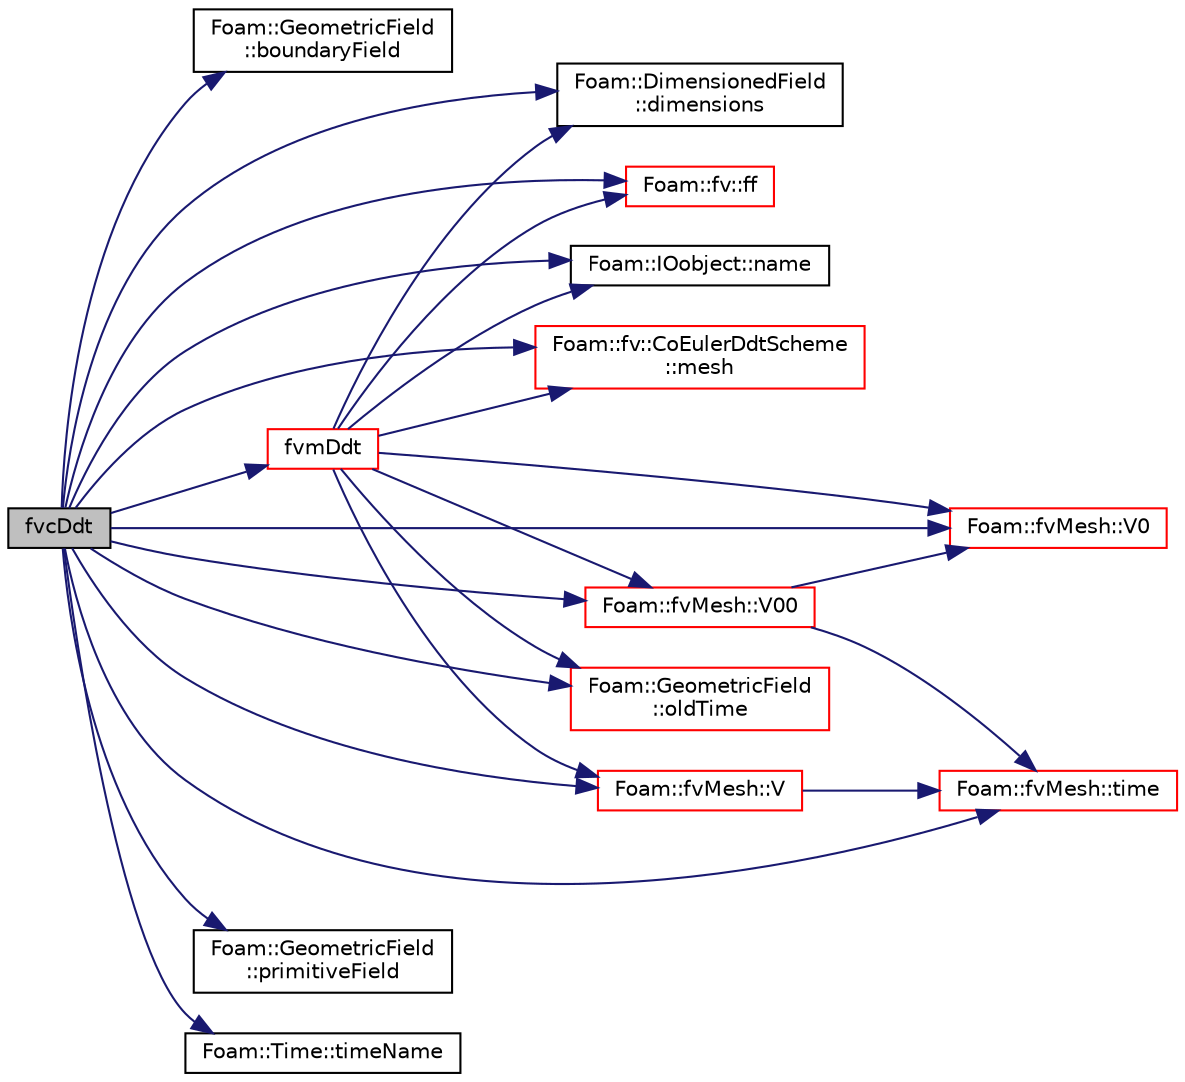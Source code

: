 digraph "fvcDdt"
{
  bgcolor="transparent";
  edge [fontname="Helvetica",fontsize="10",labelfontname="Helvetica",labelfontsize="10"];
  node [fontname="Helvetica",fontsize="10",shape=record];
  rankdir="LR";
  Node1 [label="fvcDdt",height=0.2,width=0.4,color="black", fillcolor="grey75", style="filled", fontcolor="black"];
  Node1 -> Node2 [color="midnightblue",fontsize="10",style="solid",fontname="Helvetica"];
  Node2 [label="Foam::GeometricField\l::boundaryField",height=0.2,width=0.4,color="black",URL="$a00933.html#a6987ef31fb532d0fc43c84eca14fe558",tooltip="Return const-reference to the boundary field. "];
  Node1 -> Node3 [color="midnightblue",fontsize="10",style="solid",fontname="Helvetica"];
  Node3 [label="Foam::DimensionedField\l::dimensions",height=0.2,width=0.4,color="black",URL="$a00539.html#a6098093e7de06370342a85cfae8b31f5",tooltip="Return dimensions. "];
  Node1 -> Node4 [color="midnightblue",fontsize="10",style="solid",fontname="Helvetica"];
  Node4 [label="Foam::fv::ff",height=0.2,width=0.4,color="red",URL="$a11008.html#ab38421d38a2395d0ae398d03fc20609c"];
  Node1 -> Node5 [color="midnightblue",fontsize="10",style="solid",fontname="Helvetica"];
  Node5 [label="fvmDdt",height=0.2,width=0.4,color="red",URL="$a00439.html#a8602a98a4ac41054bb3dcf8adc93b94b"];
  Node5 -> Node6 [color="midnightblue",fontsize="10",style="solid",fontname="Helvetica"];
  Node6 [label="Foam::IOobject::name",height=0.2,width=0.4,color="black",URL="$a01197.html#a75b72488d2e82151b025744974919d5d",tooltip="Return name. "];
  Node5 -> Node3 [color="midnightblue",fontsize="10",style="solid",fontname="Helvetica"];
  Node5 -> Node7 [color="midnightblue",fontsize="10",style="solid",fontname="Helvetica"];
  Node7 [label="Foam::fv::CoEulerDdtScheme\l::mesh",height=0.2,width=0.4,color="red",URL="$a00308.html#a9687e6999ad5ae21072ec74623f049ff",tooltip="Return mesh reference. "];
  Node5 -> Node8 [color="midnightblue",fontsize="10",style="solid",fontname="Helvetica"];
  Node8 [label="Foam::fvMesh::V",height=0.2,width=0.4,color="red",URL="$a00889.html#a27cd86423696afe77220320c31fba00c",tooltip="Return cell volumes. "];
  Node8 -> Node9 [color="midnightblue",fontsize="10",style="solid",fontname="Helvetica"];
  Node9 [label="Foam::fvMesh::time",height=0.2,width=0.4,color="red",URL="$a00889.html#a48fcf6de2789aff6b430b5fc1a05693f",tooltip="Return the top-level database. "];
  Node5 -> Node10 [color="midnightblue",fontsize="10",style="solid",fontname="Helvetica"];
  Node10 [label="Foam::GeometricField\l::oldTime",height=0.2,width=0.4,color="red",URL="$a00933.html#a590e4782d38c7bab9fc7d231aa6b5f3f",tooltip="Return old time field. "];
  Node5 -> Node11 [color="midnightblue",fontsize="10",style="solid",fontname="Helvetica"];
  Node11 [label="Foam::fvMesh::V0",height=0.2,width=0.4,color="red",URL="$a00889.html#aff0a2a98af258ba25f77411ceeb02bca",tooltip="Return old-time cell volumes. "];
  Node5 -> Node12 [color="midnightblue",fontsize="10",style="solid",fontname="Helvetica"];
  Node12 [label="Foam::fvMesh::V00",height=0.2,width=0.4,color="red",URL="$a00889.html#a95d2278787434a0911b935f596d0d24f",tooltip="Return old-old-time cell volumes. "];
  Node12 -> Node9 [color="midnightblue",fontsize="10",style="solid",fontname="Helvetica"];
  Node12 -> Node11 [color="midnightblue",fontsize="10",style="solid",fontname="Helvetica"];
  Node5 -> Node4 [color="midnightblue",fontsize="10",style="solid",fontname="Helvetica"];
  Node1 -> Node7 [color="midnightblue",fontsize="10",style="solid",fontname="Helvetica"];
  Node1 -> Node6 [color="midnightblue",fontsize="10",style="solid",fontname="Helvetica"];
  Node1 -> Node10 [color="midnightblue",fontsize="10",style="solid",fontname="Helvetica"];
  Node1 -> Node13 [color="midnightblue",fontsize="10",style="solid",fontname="Helvetica"];
  Node13 [label="Foam::GeometricField\l::primitiveField",height=0.2,width=0.4,color="black",URL="$a00933.html#ab5d7029d12b148265a0573939f56756a",tooltip="Return a const-reference to the internal field. "];
  Node1 -> Node9 [color="midnightblue",fontsize="10",style="solid",fontname="Helvetica"];
  Node1 -> Node14 [color="midnightblue",fontsize="10",style="solid",fontname="Helvetica"];
  Node14 [label="Foam::Time::timeName",height=0.2,width=0.4,color="black",URL="$a02683.html#a5ae6a110de1b22323e19a46943c7f0c1",tooltip="Return time name of given scalar time. "];
  Node1 -> Node8 [color="midnightblue",fontsize="10",style="solid",fontname="Helvetica"];
  Node1 -> Node11 [color="midnightblue",fontsize="10",style="solid",fontname="Helvetica"];
  Node1 -> Node12 [color="midnightblue",fontsize="10",style="solid",fontname="Helvetica"];
}

